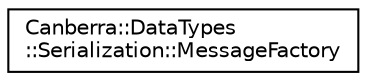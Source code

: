 digraph "Graphical Class Hierarchy"
{
  edge [fontname="Helvetica",fontsize="10",labelfontname="Helvetica",labelfontsize="10"];
  node [fontname="Helvetica",fontsize="10",shape=record];
  rankdir="LR";
  Node0 [label="Canberra::DataTypes\l::Serialization::MessageFactory",height=0.2,width=0.4,color="black", fillcolor="white", style="filled",URL="$d0/d7d/class_canberra_1_1_data_types_1_1_serialization_1_1_message_factory.html"];
}
